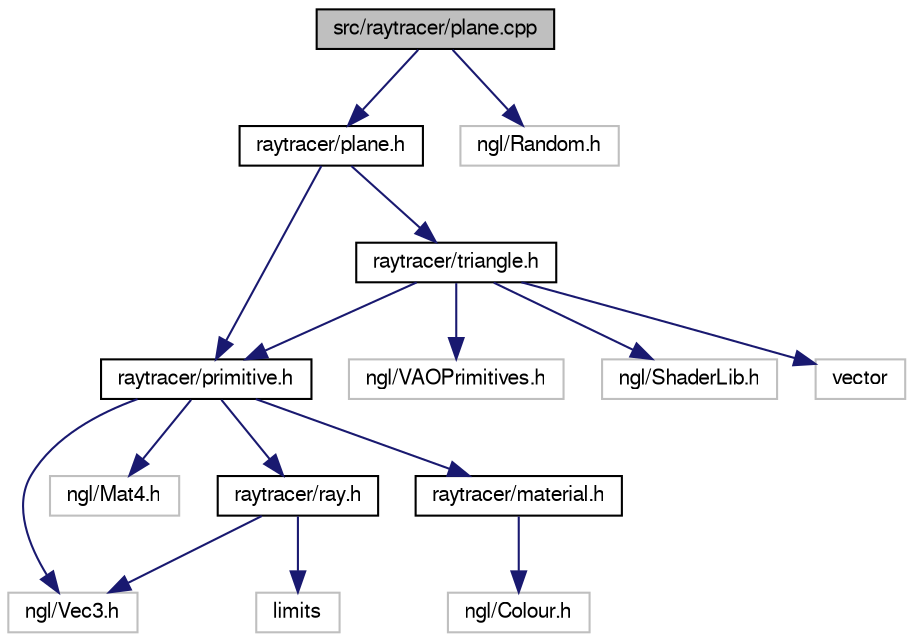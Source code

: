 digraph "src/raytracer/plane.cpp"
{
  edge [fontname="FreeSans",fontsize="10",labelfontname="FreeSans",labelfontsize="10"];
  node [fontname="FreeSans",fontsize="10",shape=record];
  Node1 [label="src/raytracer/plane.cpp",height=0.2,width=0.4,color="black", fillcolor="grey75", style="filled", fontcolor="black"];
  Node1 -> Node2 [color="midnightblue",fontsize="10",style="solid"];
  Node2 [label="raytracer/plane.h",height=0.2,width=0.4,color="black", fillcolor="white", style="filled",URL="$plane_8h.html"];
  Node2 -> Node3 [color="midnightblue",fontsize="10",style="solid"];
  Node3 [label="raytracer/primitive.h",height=0.2,width=0.4,color="black", fillcolor="white", style="filled",URL="$primitive_8h.html"];
  Node3 -> Node4 [color="midnightblue",fontsize="10",style="solid"];
  Node4 [label="ngl/Vec3.h",height=0.2,width=0.4,color="grey75", fillcolor="white", style="filled"];
  Node3 -> Node5 [color="midnightblue",fontsize="10",style="solid"];
  Node5 [label="ngl/Mat4.h",height=0.2,width=0.4,color="grey75", fillcolor="white", style="filled"];
  Node3 -> Node6 [color="midnightblue",fontsize="10",style="solid"];
  Node6 [label="raytracer/ray.h",height=0.2,width=0.4,color="black", fillcolor="white", style="filled",URL="$ray_8h.html"];
  Node6 -> Node4 [color="midnightblue",fontsize="10",style="solid"];
  Node6 -> Node7 [color="midnightblue",fontsize="10",style="solid"];
  Node7 [label="limits",height=0.2,width=0.4,color="grey75", fillcolor="white", style="filled"];
  Node3 -> Node8 [color="midnightblue",fontsize="10",style="solid"];
  Node8 [label="raytracer/material.h",height=0.2,width=0.4,color="black", fillcolor="white", style="filled",URL="$material_8h.html"];
  Node8 -> Node9 [color="midnightblue",fontsize="10",style="solid"];
  Node9 [label="ngl/Colour.h",height=0.2,width=0.4,color="grey75", fillcolor="white", style="filled"];
  Node2 -> Node10 [color="midnightblue",fontsize="10",style="solid"];
  Node10 [label="raytracer/triangle.h",height=0.2,width=0.4,color="black", fillcolor="white", style="filled",URL="$triangle_8h.html"];
  Node10 -> Node3 [color="midnightblue",fontsize="10",style="solid"];
  Node10 -> Node11 [color="midnightblue",fontsize="10",style="solid"];
  Node11 [label="ngl/VAOPrimitives.h",height=0.2,width=0.4,color="grey75", fillcolor="white", style="filled"];
  Node10 -> Node12 [color="midnightblue",fontsize="10",style="solid"];
  Node12 [label="ngl/ShaderLib.h",height=0.2,width=0.4,color="grey75", fillcolor="white", style="filled"];
  Node10 -> Node13 [color="midnightblue",fontsize="10",style="solid"];
  Node13 [label="vector",height=0.2,width=0.4,color="grey75", fillcolor="white", style="filled"];
  Node1 -> Node14 [color="midnightblue",fontsize="10",style="solid"];
  Node14 [label="ngl/Random.h",height=0.2,width=0.4,color="grey75", fillcolor="white", style="filled"];
}
